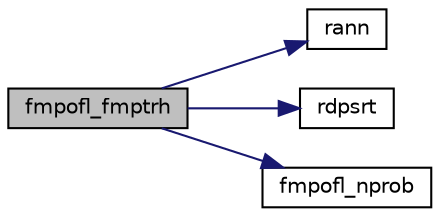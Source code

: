 digraph "fmpofl_fmptrh"
{
  edge [fontname="Helvetica",fontsize="10",labelfontname="Helvetica",labelfontsize="10"];
  node [fontname="Helvetica",fontsize="10",shape=record];
  rankdir="LR";
  Node1 [label="fmpofl_fmptrh",height=0.2,width=0.4,color="black", fillcolor="grey75", style="filled", fontcolor="black"];
  Node1 -> Node2 [color="midnightblue",fontsize="10",style="solid",fontname="Helvetica"];
  Node2 [label="rann",height=0.2,width=0.4,color="black", fillcolor="white", style="filled",URL="$rann_8f.html#adcf580f559b80223c24308901aeda3c0"];
  Node1 -> Node3 [color="midnightblue",fontsize="10",style="solid",fontname="Helvetica"];
  Node3 [label="rdpsrt",height=0.2,width=0.4,color="black", fillcolor="white", style="filled",URL="$rdpsrt_8f.html#a0f0c79b72af19ed56f74ee89ecae6877"];
  Node1 -> Node4 [color="midnightblue",fontsize="10",style="solid",fontname="Helvetica"];
  Node4 [label="fmpofl_nprob",height=0.2,width=0.4,color="black", fillcolor="white", style="filled",URL="$fmpofl_8f.html#a98497eeef7b498ebe4dc330cbd410d57"];
}
